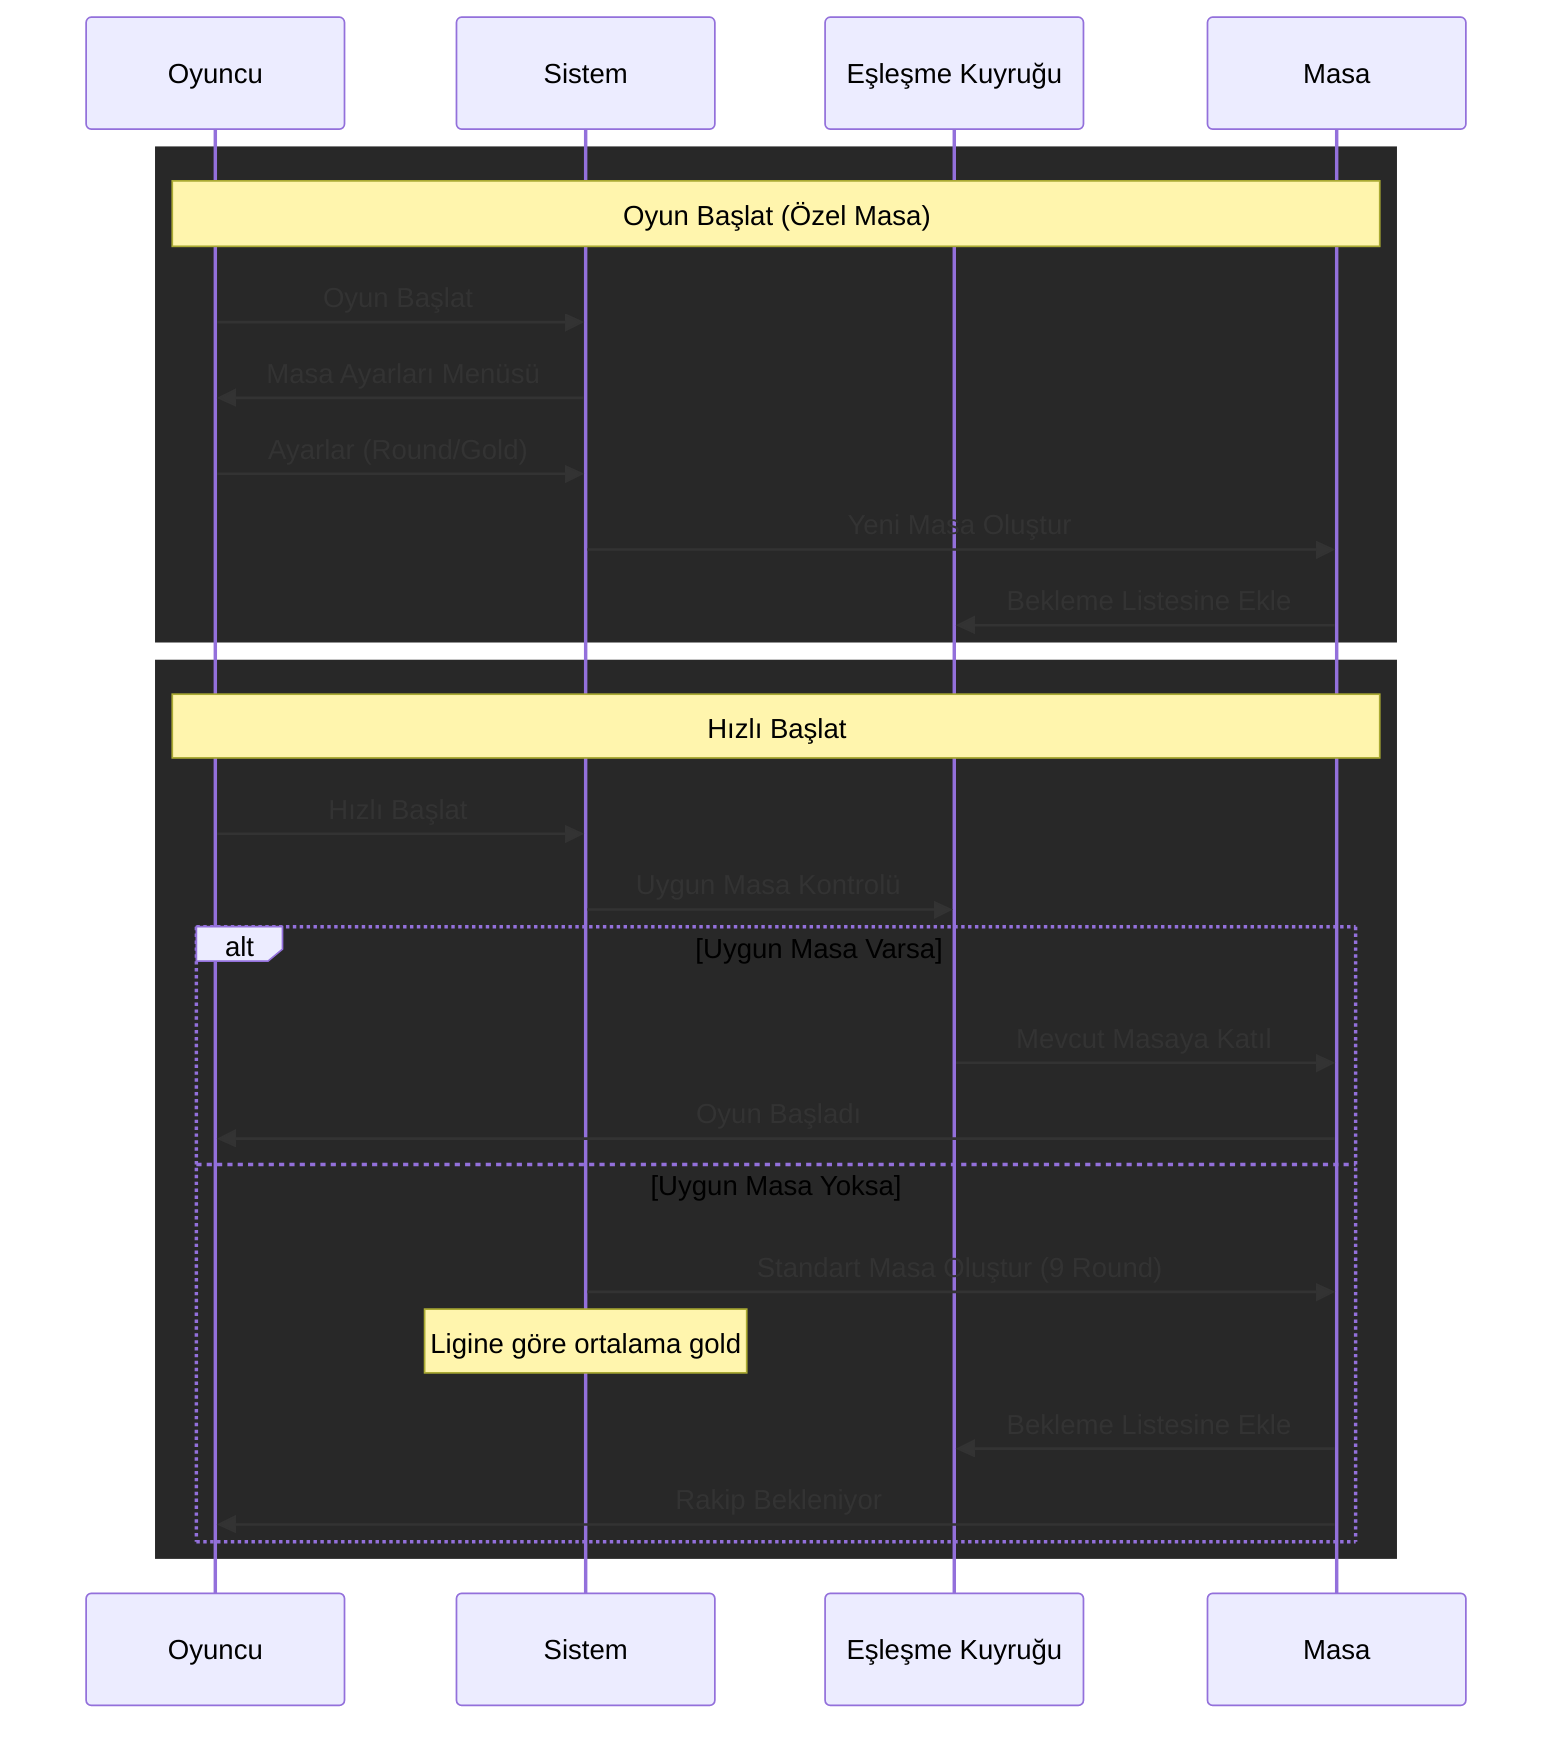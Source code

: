 sequenceDiagram
    participant P as Oyuncu
    participant S as Sistem
    participant Q as Eşleşme Kuyruğu
    participant T as Masa
    
    rect rgb(40, 40, 40)
        Note over P,T: Oyun Başlat (Özel Masa)
        P->>S: Oyun Başlat
        S->>P: Masa Ayarları Menüsü
        P->>S: Ayarlar (Round/Gold)
        S->>T: Yeni Masa Oluştur
        T->>Q: Bekleme Listesine Ekle
    end
    
    rect rgb(40, 40, 40)
        Note over P,T: Hızlı Başlat
        P->>S: Hızlı Başlat
        S->>Q: Uygun Masa Kontrolü
        
        alt Uygun Masa Varsa
            Q->>T: Mevcut Masaya Katıl
            T->>P: Oyun Başladı
        else Uygun Masa Yoksa
            S->>T: Standart Masa Oluştur (9 Round)
            Note over S: Ligine göre ortalama gold
            T->>Q: Bekleme Listesine Ekle
            T->>P: Rakip Bekleniyor
        end
    end